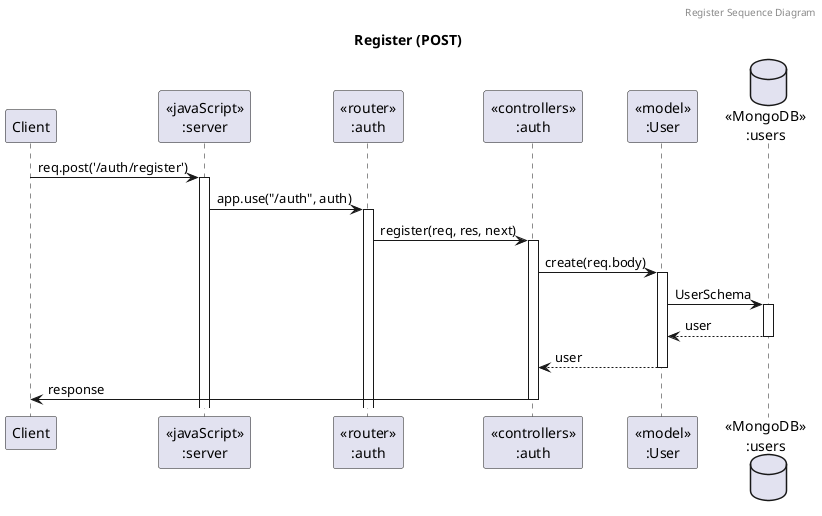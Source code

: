 @startuml Register (POST)

header Register Sequence Diagram
title "Register (POST)"

participant "Client" as client
participant "<<javaScript>>\n:server" as server
participant "<<router>>\n:auth" as routerAuth
participant "<<controllers>>\n:auth" as controllersAuth
participant "<<model>>\n:User" as modelUser
database "<<MongoDB>>\n:users" as UsersDatabase

client->server ++:req.post('/auth/register')
server->routerAuth ++:app.use("/auth", auth)
routerAuth -> controllersAuth ++:register(req, res, next)
controllersAuth->modelUser ++:create(req.body)
modelUser ->UsersDatabase ++: UserSchema
UsersDatabase --> modelUser --: user
controllersAuth <-- modelUser --: user
controllersAuth->client --: response

@enduml